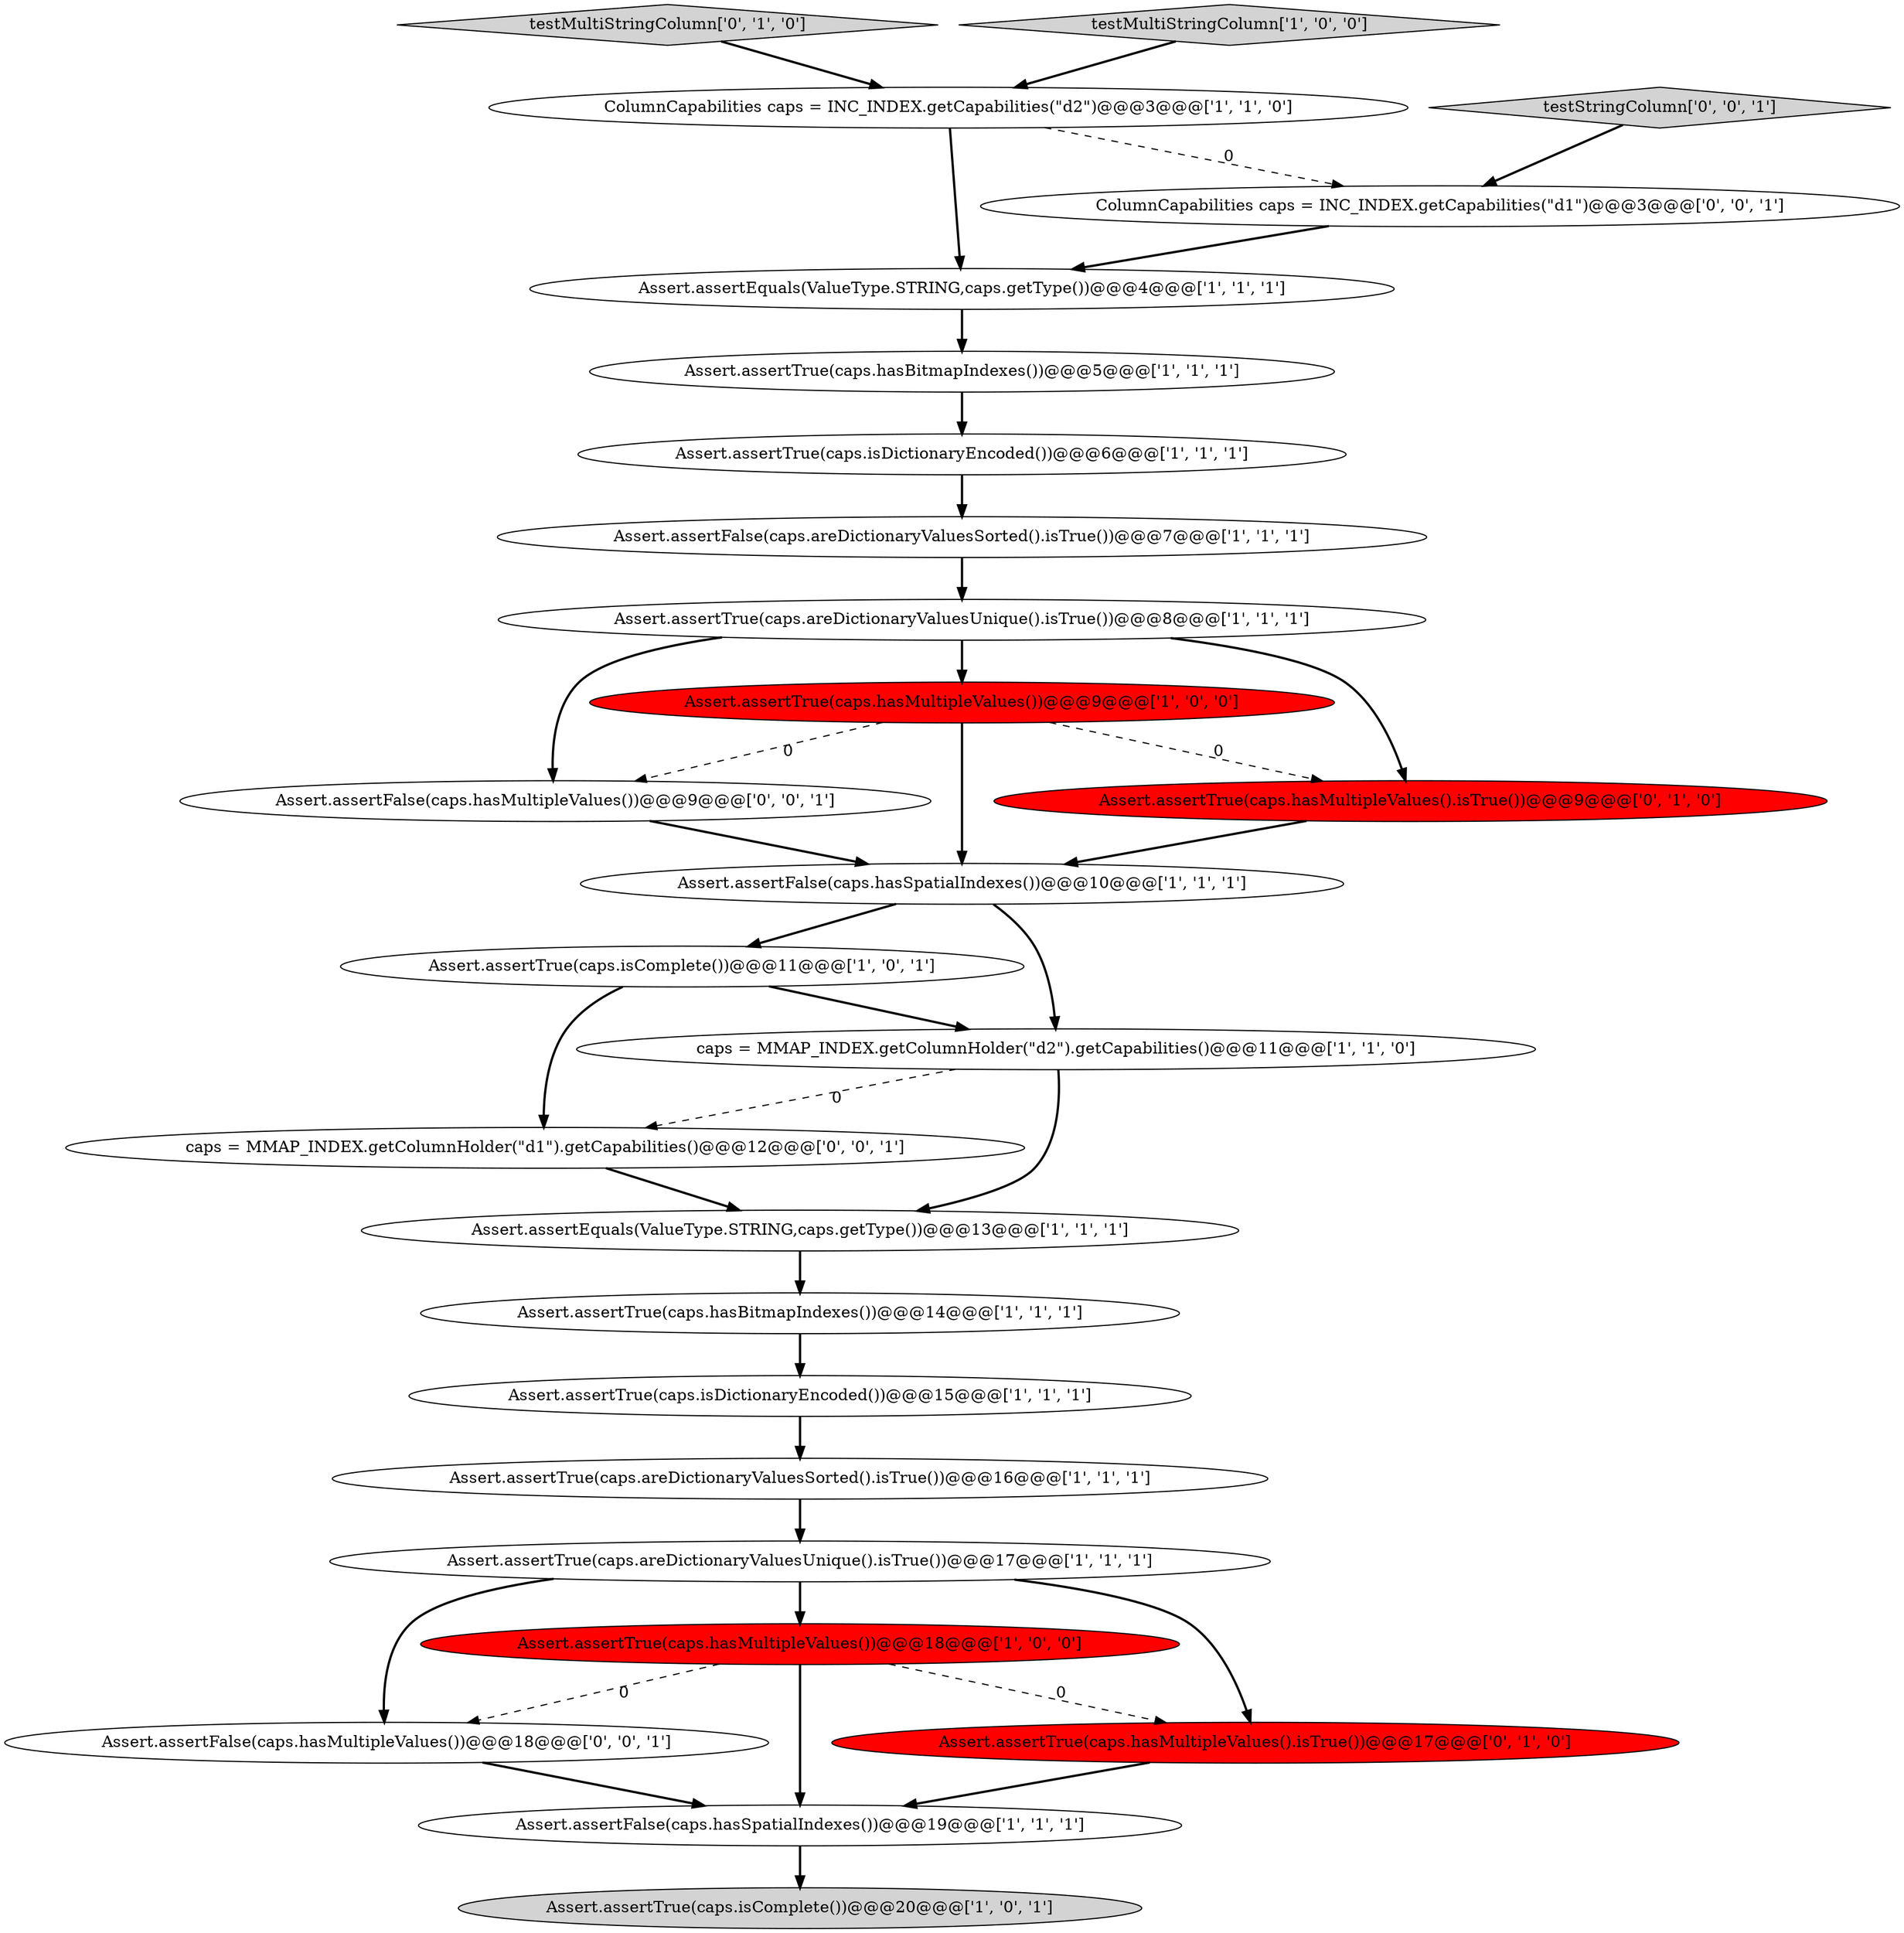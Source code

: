digraph {
12 [style = filled, label = "Assert.assertEquals(ValueType.STRING,caps.getType())@@@4@@@['1', '1', '1']", fillcolor = white, shape = ellipse image = "AAA0AAABBB1BBB"];
14 [style = filled, label = "Assert.assertTrue(caps.hasBitmapIndexes())@@@5@@@['1', '1', '1']", fillcolor = white, shape = ellipse image = "AAA0AAABBB1BBB"];
3 [style = filled, label = "Assert.assertTrue(caps.areDictionaryValuesUnique().isTrue())@@@17@@@['1', '1', '1']", fillcolor = white, shape = ellipse image = "AAA0AAABBB1BBB"];
13 [style = filled, label = "Assert.assertEquals(ValueType.STRING,caps.getType())@@@13@@@['1', '1', '1']", fillcolor = white, shape = ellipse image = "AAA0AAABBB1BBB"];
20 [style = filled, label = "testMultiStringColumn['0', '1', '0']", fillcolor = lightgray, shape = diamond image = "AAA0AAABBB2BBB"];
8 [style = filled, label = "Assert.assertFalse(caps.hasSpatialIndexes())@@@10@@@['1', '1', '1']", fillcolor = white, shape = ellipse image = "AAA0AAABBB1BBB"];
7 [style = filled, label = "testMultiStringColumn['1', '0', '0']", fillcolor = lightgray, shape = diamond image = "AAA0AAABBB1BBB"];
9 [style = filled, label = "Assert.assertTrue(caps.hasMultipleValues())@@@18@@@['1', '0', '0']", fillcolor = red, shape = ellipse image = "AAA1AAABBB1BBB"];
24 [style = filled, label = "Assert.assertFalse(caps.hasMultipleValues())@@@18@@@['0', '0', '1']", fillcolor = white, shape = ellipse image = "AAA0AAABBB3BBB"];
1 [style = filled, label = "Assert.assertTrue(caps.isComplete())@@@11@@@['1', '0', '1']", fillcolor = white, shape = ellipse image = "AAA0AAABBB1BBB"];
10 [style = filled, label = "Assert.assertTrue(caps.areDictionaryValuesUnique().isTrue())@@@8@@@['1', '1', '1']", fillcolor = white, shape = ellipse image = "AAA0AAABBB1BBB"];
25 [style = filled, label = "ColumnCapabilities caps = INC_INDEX.getCapabilities(\"d1\")@@@3@@@['0', '0', '1']", fillcolor = white, shape = ellipse image = "AAA0AAABBB3BBB"];
26 [style = filled, label = "caps = MMAP_INDEX.getColumnHolder(\"d1\").getCapabilities()@@@12@@@['0', '0', '1']", fillcolor = white, shape = ellipse image = "AAA0AAABBB3BBB"];
22 [style = filled, label = "Assert.assertFalse(caps.hasMultipleValues())@@@9@@@['0', '0', '1']", fillcolor = white, shape = ellipse image = "AAA0AAABBB3BBB"];
19 [style = filled, label = "Assert.assertTrue(caps.hasMultipleValues().isTrue())@@@9@@@['0', '1', '0']", fillcolor = red, shape = ellipse image = "AAA1AAABBB2BBB"];
16 [style = filled, label = "Assert.assertTrue(caps.hasMultipleValues())@@@9@@@['1', '0', '0']", fillcolor = red, shape = ellipse image = "AAA1AAABBB1BBB"];
15 [style = filled, label = "Assert.assertTrue(caps.isComplete())@@@20@@@['1', '0', '1']", fillcolor = lightgray, shape = ellipse image = "AAA0AAABBB1BBB"];
18 [style = filled, label = "Assert.assertTrue(caps.hasBitmapIndexes())@@@14@@@['1', '1', '1']", fillcolor = white, shape = ellipse image = "AAA0AAABBB1BBB"];
2 [style = filled, label = "caps = MMAP_INDEX.getColumnHolder(\"d2\").getCapabilities()@@@11@@@['1', '1', '0']", fillcolor = white, shape = ellipse image = "AAA0AAABBB1BBB"];
6 [style = filled, label = "Assert.assertFalse(caps.hasSpatialIndexes())@@@19@@@['1', '1', '1']", fillcolor = white, shape = ellipse image = "AAA0AAABBB1BBB"];
4 [style = filled, label = "Assert.assertTrue(caps.isDictionaryEncoded())@@@15@@@['1', '1', '1']", fillcolor = white, shape = ellipse image = "AAA0AAABBB1BBB"];
5 [style = filled, label = "Assert.assertTrue(caps.areDictionaryValuesSorted().isTrue())@@@16@@@['1', '1', '1']", fillcolor = white, shape = ellipse image = "AAA0AAABBB1BBB"];
11 [style = filled, label = "ColumnCapabilities caps = INC_INDEX.getCapabilities(\"d2\")@@@3@@@['1', '1', '0']", fillcolor = white, shape = ellipse image = "AAA0AAABBB1BBB"];
17 [style = filled, label = "Assert.assertTrue(caps.isDictionaryEncoded())@@@6@@@['1', '1', '1']", fillcolor = white, shape = ellipse image = "AAA0AAABBB1BBB"];
0 [style = filled, label = "Assert.assertFalse(caps.areDictionaryValuesSorted().isTrue())@@@7@@@['1', '1', '1']", fillcolor = white, shape = ellipse image = "AAA0AAABBB1BBB"];
21 [style = filled, label = "Assert.assertTrue(caps.hasMultipleValues().isTrue())@@@17@@@['0', '1', '0']", fillcolor = red, shape = ellipse image = "AAA1AAABBB2BBB"];
23 [style = filled, label = "testStringColumn['0', '0', '1']", fillcolor = lightgray, shape = diamond image = "AAA0AAABBB3BBB"];
5->3 [style = bold, label=""];
10->22 [style = bold, label=""];
23->25 [style = bold, label=""];
7->11 [style = bold, label=""];
16->8 [style = bold, label=""];
21->6 [style = bold, label=""];
3->24 [style = bold, label=""];
16->19 [style = dashed, label="0"];
9->24 [style = dashed, label="0"];
10->19 [style = bold, label=""];
14->17 [style = bold, label=""];
11->12 [style = bold, label=""];
1->26 [style = bold, label=""];
19->8 [style = bold, label=""];
6->15 [style = bold, label=""];
26->13 [style = bold, label=""];
9->6 [style = bold, label=""];
2->13 [style = bold, label=""];
22->8 [style = bold, label=""];
3->9 [style = bold, label=""];
8->1 [style = bold, label=""];
0->10 [style = bold, label=""];
17->0 [style = bold, label=""];
18->4 [style = bold, label=""];
10->16 [style = bold, label=""];
8->2 [style = bold, label=""];
25->12 [style = bold, label=""];
9->21 [style = dashed, label="0"];
12->14 [style = bold, label=""];
11->25 [style = dashed, label="0"];
3->21 [style = bold, label=""];
1->2 [style = bold, label=""];
2->26 [style = dashed, label="0"];
24->6 [style = bold, label=""];
4->5 [style = bold, label=""];
13->18 [style = bold, label=""];
16->22 [style = dashed, label="0"];
20->11 [style = bold, label=""];
}
